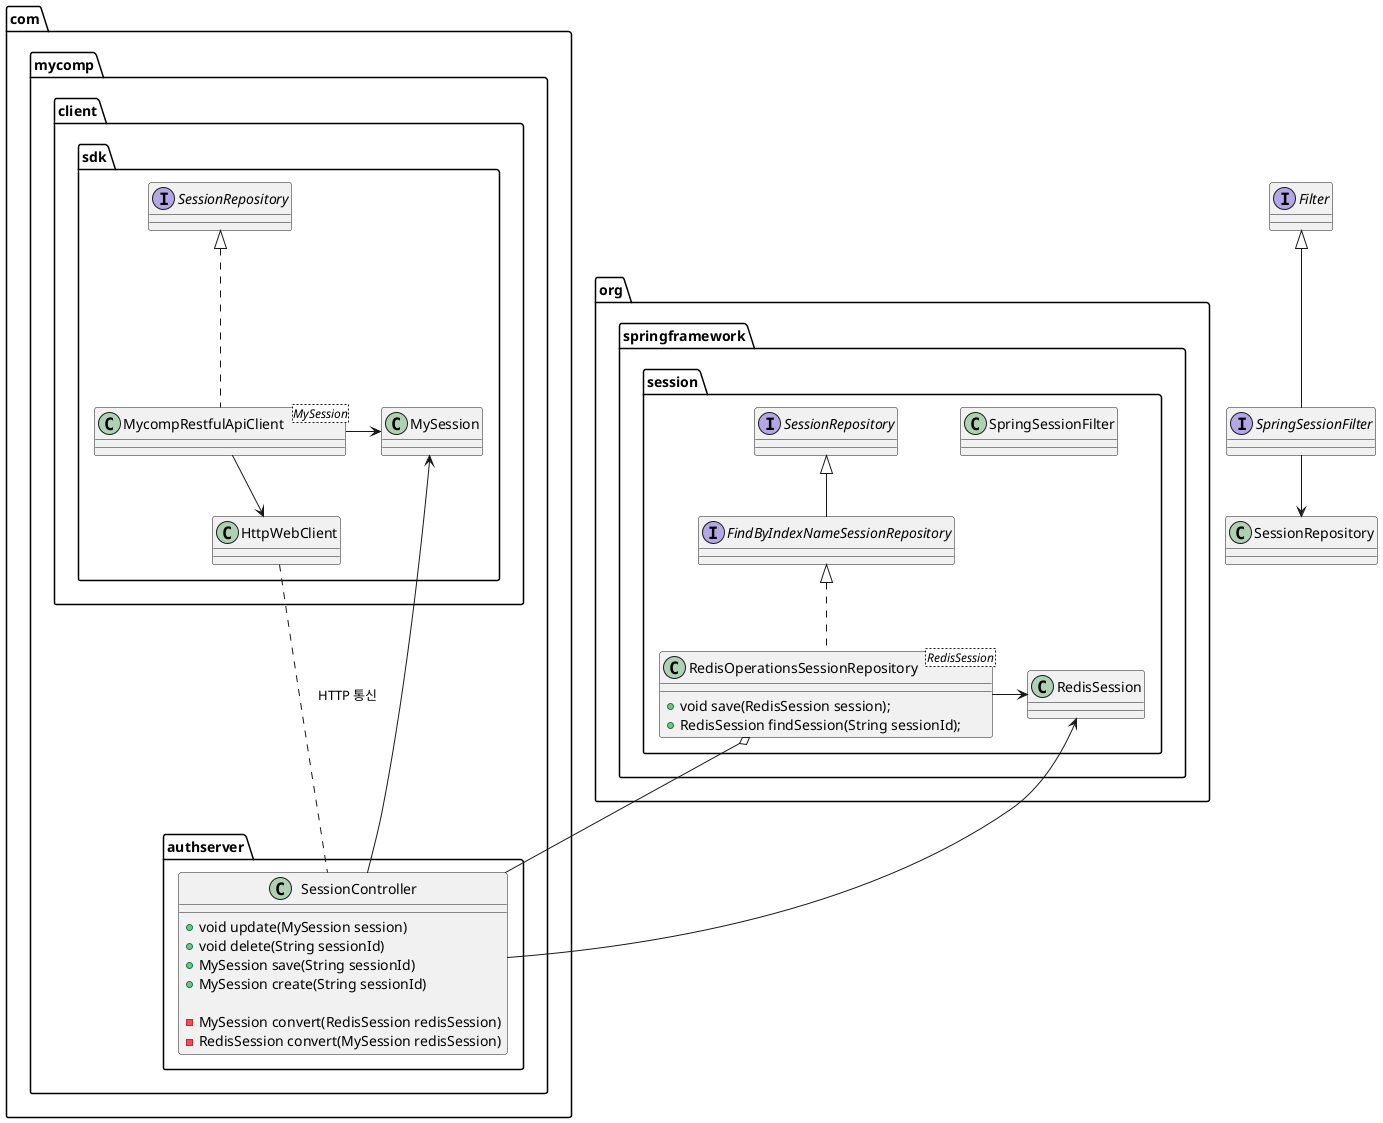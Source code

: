 @startuml


package org.springframework.session{

class SpringSessionFilter

interface FindByIndexNameSessionRepository extends SessionRepository{}

class RedisOperationsSessionRepository<RedisSession> implements FindByIndexNameSessionRepository{
    + void save(RedisSession session);
    + RedisSession findSession(String sessionId);
}

class RedisSession{}


RedisOperationsSessionRepository -> RedisSession
}


package com.mycomp.client.sdk{
class MycompRestfulApiClient<MySession> implements SessionRepository{}

class MySession{}

MycompRestfulApiClient -> MySession

MycompRestfulApiClient --> HttpWebClient
}

interface SpringSessionFilter implements Filter{}

SpringSessionFilter --> SessionRepository

package com.mycomp.authserver{

class SessionController{
    + void update(MySession session)
    + void delete(String sessionId)
    + MySession save(String sessionId)
    + MySession create(String sessionId)

    - MySession convert(RedisSession redisSession)
    - RedisSession convert(MySession redisSession)
}

RedisOperationsSessionRepository o-- SessionController

RedisSession <-- SessionController

MySession <- SessionController

HttpWebClient -.. SessionController : HTTP 통신

@enduml